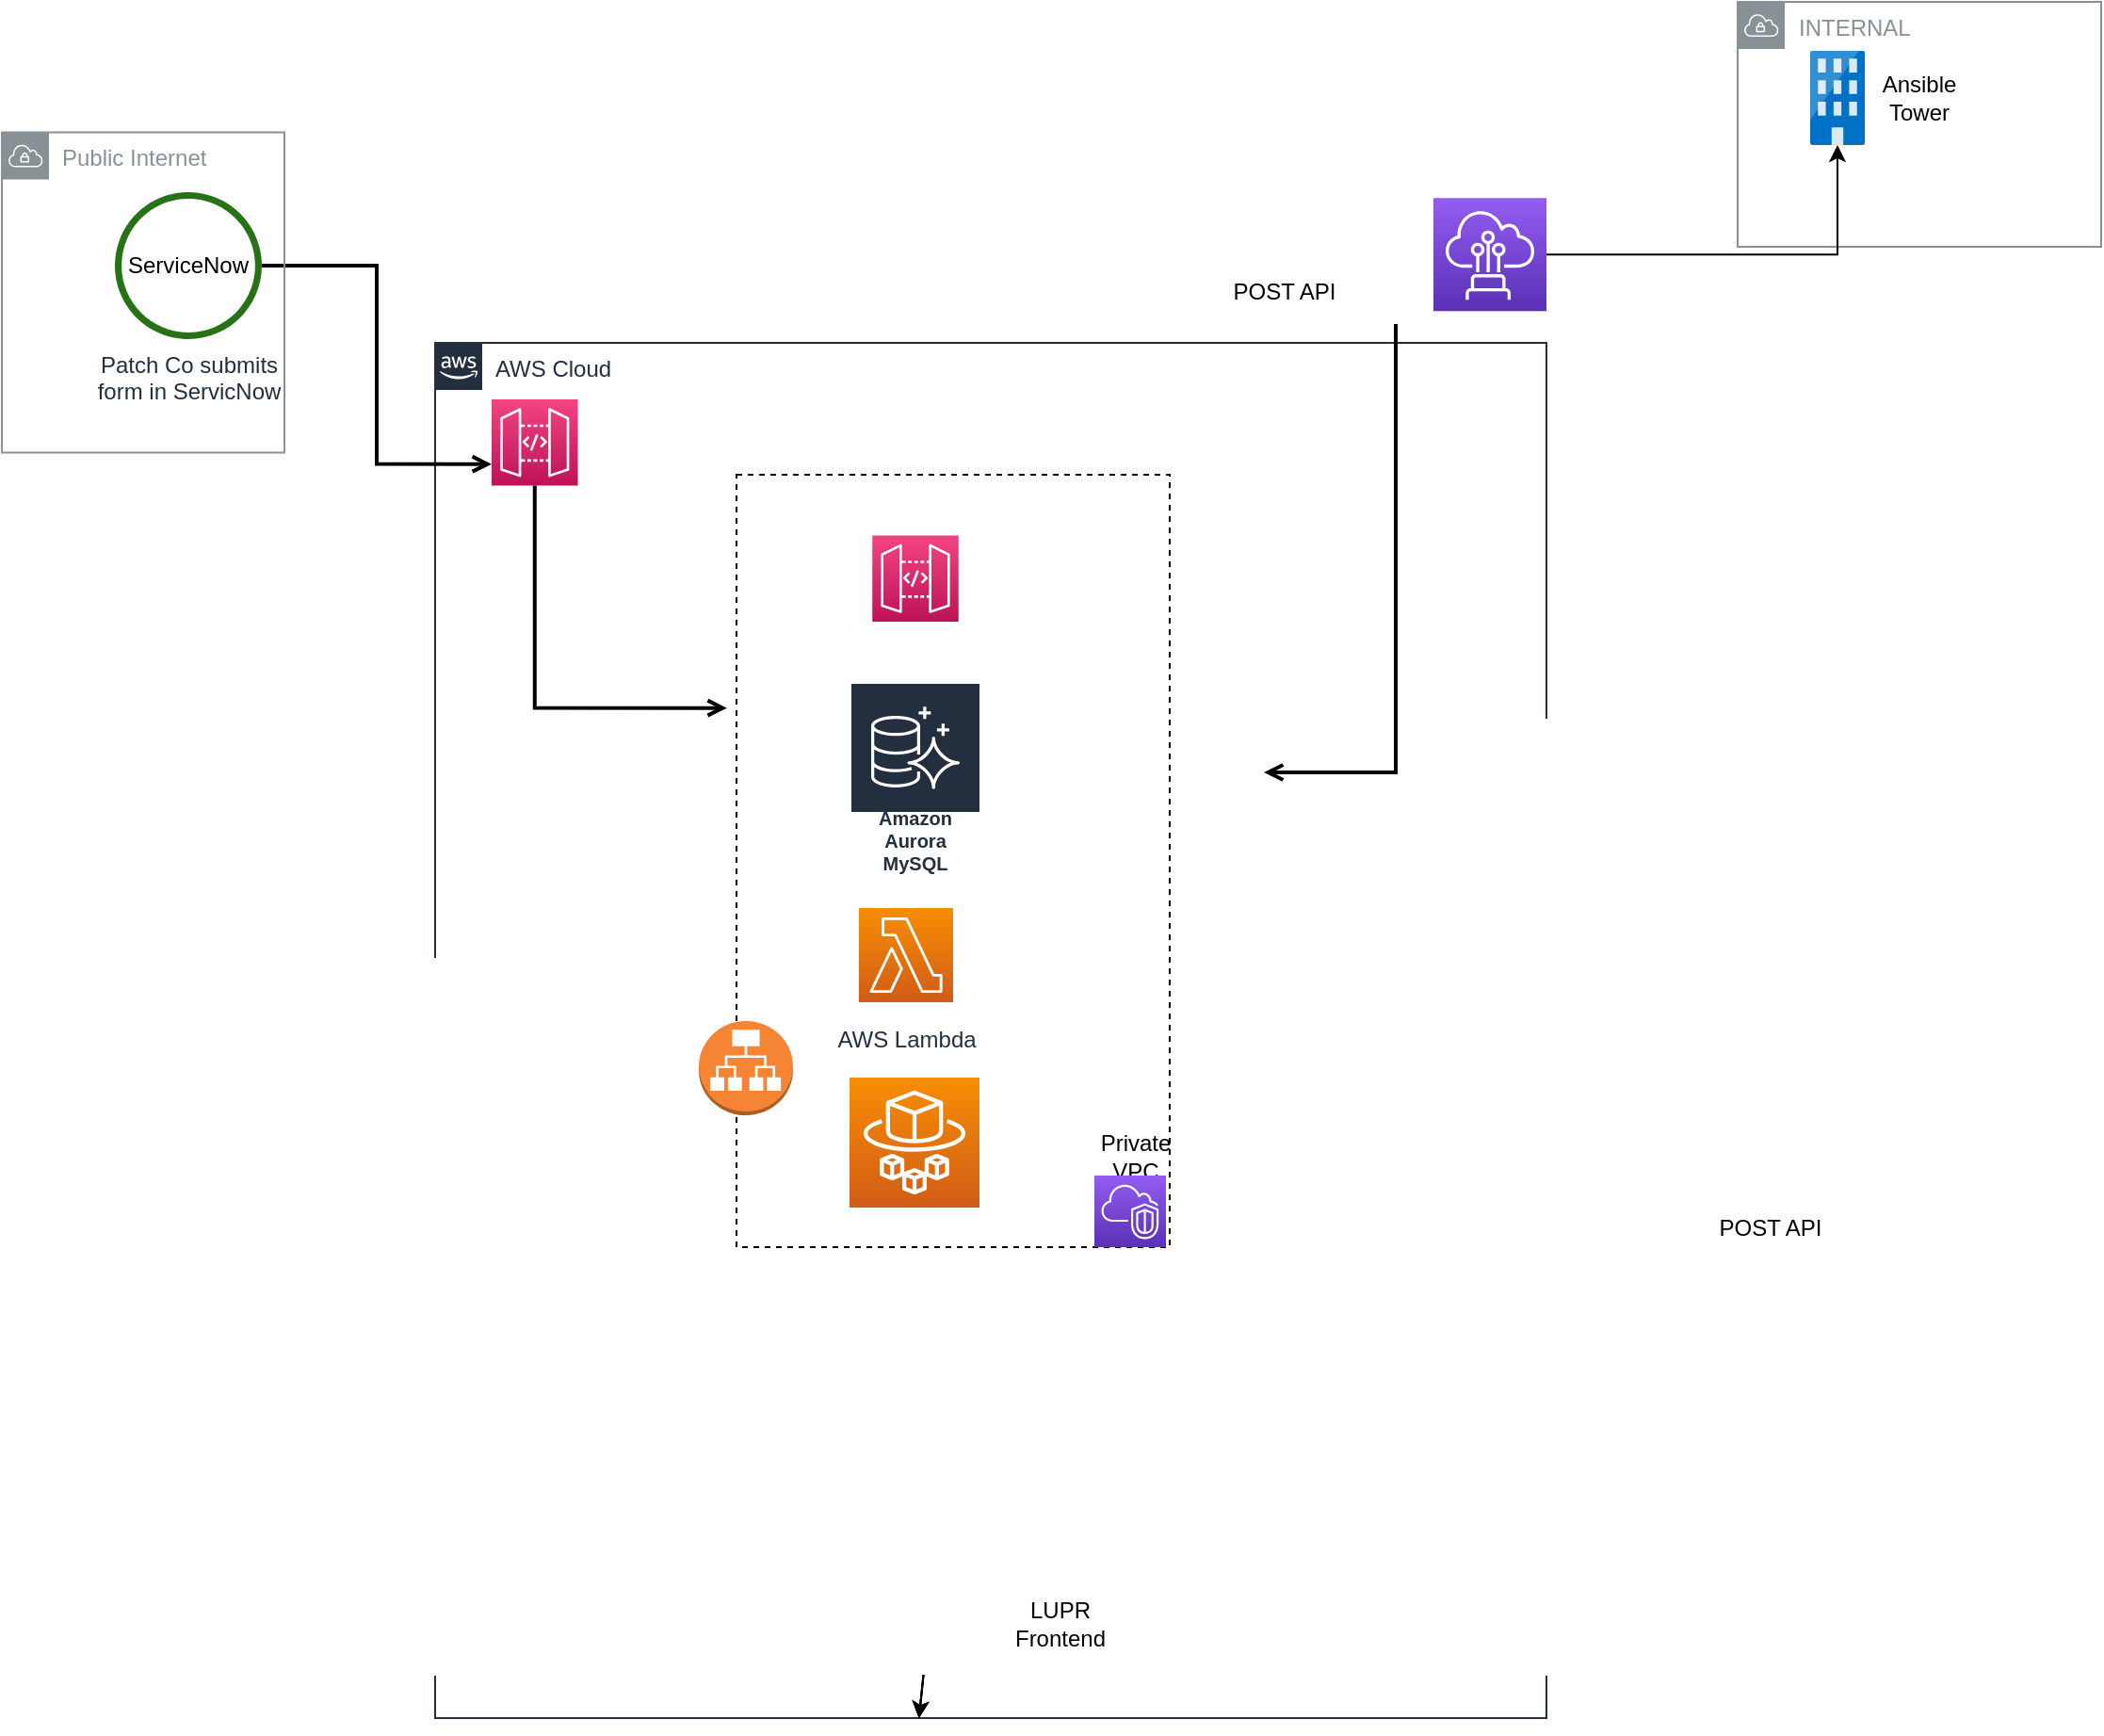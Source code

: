 <mxfile version="14.9.2" type="github"><diagram id="Ht1M8jgEwFfnCIfOTk4-" name="Page-1"><mxGraphModel dx="786" dy="1074" grid="1" gridSize="10" guides="1" tooltips="1" connect="1" arrows="1" fold="1" page="1" pageScale="1" pageWidth="1169" pageHeight="827" math="0" shadow="0"><root><mxCell id="0"/><mxCell id="1" parent="0"/><mxCell id="UEzPUAAOIrF-is8g5C7q-74" value="AWS Cloud" style="points=[[0,0],[0.25,0],[0.5,0],[0.75,0],[1,0],[1,0.25],[1,0.5],[1,0.75],[1,1],[0.75,1],[0.5,1],[0.25,1],[0,1],[0,0.75],[0,0.5],[0,0.25]];outlineConnect=0;gradientColor=none;html=1;whiteSpace=wrap;fontSize=12;fontStyle=0;shape=mxgraph.aws4.group;grIcon=mxgraph.aws4.group_aws_cloud_alt;strokeColor=#232F3E;fillColor=none;verticalAlign=top;align=left;spacingLeft=30;fontColor=#232F3E;dashed=0;labelBackgroundColor=#ffffff;" parent="1" vertex="1"><mxGeometry x="240" y="220" width="590" height="730" as="geometry"/></mxCell><mxCell id="UEzPUAAOIrF-is8g5C7q-107" value="" style="rounded=0;whiteSpace=wrap;html=1;labelBackgroundColor=none;fillColor=none;dashed=1;" parent="1" vertex="1"><mxGeometry x="400" y="290" width="230" height="410" as="geometry"/></mxCell><mxCell id="UEzPUAAOIrF-is8g5C7q-88" value="" style="edgeStyle=orthogonalEdgeStyle;rounded=0;orthogonalLoop=1;jettySize=auto;html=1;endArrow=open;endFill=0;strokeWidth=2;entryX=0;entryY=0.75;entryDx=0;entryDy=0;entryPerimeter=0;" parent="1" source="UEzPUAAOIrF-is8g5C7q-76" target="vuXCPmExk6i5KatMGwg0-1" edge="1"><mxGeometry relative="1" as="geometry"><mxPoint x="220" y="182.1" as="targetPoint"/></mxGeometry></mxCell><mxCell id="UEzPUAAOIrF-is8g5C7q-89" value="" style="edgeStyle=orthogonalEdgeStyle;rounded=0;orthogonalLoop=1;jettySize=auto;html=1;endArrow=open;endFill=0;strokeWidth=2;exitX=0.5;exitY=1;exitDx=0;exitDy=0;exitPerimeter=0;entryX=-0.022;entryY=0.302;entryDx=0;entryDy=0;entryPerimeter=0;" parent="1" target="UEzPUAAOIrF-is8g5C7q-107" edge="1" source="vuXCPmExk6i5KatMGwg0-1"><mxGeometry relative="1" as="geometry"><Array as="points"><mxPoint x="293" y="414"/></Array><mxPoint x="247.5" y="217.925" as="sourcePoint"/><mxPoint x="369" y="414" as="targetPoint"/></mxGeometry></mxCell><mxCell id="UEzPUAAOIrF-is8g5C7q-76" value="Patch Co submits &lt;br&gt;form in ServicNow" style="outlineConnect=0;fontColor=#232F3E;gradientColor=none;fillColor=#277116;strokeColor=none;dashed=0;verticalLabelPosition=bottom;verticalAlign=top;align=center;html=1;fontSize=12;fontStyle=0;aspect=fixed;pointerEvents=1;shape=mxgraph.aws4.object;labelBackgroundColor=#ffffff;" parent="1" vertex="1"><mxGeometry x="70" y="140" width="78" height="78" as="geometry"/></mxCell><mxCell id="nZU-0TRtbKnxjTn6RFCl-5" value="Private VPC&lt;br&gt;" style="text;html=1;strokeColor=none;fillColor=none;align=center;verticalAlign=middle;whiteSpace=wrap;rounded=0;" parent="1" vertex="1"><mxGeometry x="592" y="642" width="40" height="20" as="geometry"/></mxCell><mxCell id="nZU-0TRtbKnxjTn6RFCl-7" value="ServiceNow&lt;br&gt;" style="text;html=1;strokeColor=none;fillColor=none;align=center;verticalAlign=middle;whiteSpace=wrap;rounded=0;" parent="1" vertex="1"><mxGeometry x="89" y="169" width="40" height="20" as="geometry"/></mxCell><mxCell id="nZU-0TRtbKnxjTn6RFCl-13" value="&lt;br&gt;Amazon&lt;br&gt;Aurora MySQL" style="outlineConnect=0;fontColor=#232F3E;gradientColor=none;strokeColor=#ffffff;fillColor=#232F3E;dashed=0;verticalLabelPosition=middle;verticalAlign=bottom;align=center;html=1;whiteSpace=wrap;fontSize=10;fontStyle=1;spacing=3;shape=mxgraph.aws4.productIcon;prIcon=mxgraph.aws4.aurora;" parent="1" vertex="1"><mxGeometry x="460" y="400" width="70" height="106" as="geometry"/></mxCell><mxCell id="nZU-0TRtbKnxjTn6RFCl-27" value="INTERNAL" style="outlineConnect=0;gradientColor=none;html=1;whiteSpace=wrap;fontSize=12;fontStyle=0;shape=mxgraph.aws4.group;grIcon=mxgraph.aws4.group_vpc;strokeColor=#879196;fillColor=none;verticalAlign=top;align=left;spacingLeft=30;fontColor=#879196;dashed=0;" parent="1" vertex="1"><mxGeometry x="931.5" y="39" width="193" height="130" as="geometry"/></mxCell><mxCell id="nZU-0TRtbKnxjTn6RFCl-16" value="" style="points=[[0,0,0],[0.25,0,0],[0.5,0,0],[0.75,0,0],[1,0,0],[0,1,0],[0.25,1,0],[0.5,1,0],[0.75,1,0],[1,1,0],[0,0.25,0],[0,0.5,0],[0,0.75,0],[1,0.25,0],[1,0.5,0],[1,0.75,0]];outlineConnect=0;fontColor=#232F3E;gradientColor=#945DF2;gradientDirection=north;fillColor=#5A30B5;strokeColor=#ffffff;dashed=0;verticalLabelPosition=bottom;verticalAlign=top;align=center;html=1;fontSize=12;fontStyle=0;aspect=fixed;shape=mxgraph.aws4.resourceIcon;resIcon=mxgraph.aws4.vpc;" parent="1" vertex="1"><mxGeometry x="590" y="662" width="38" height="38" as="geometry"/></mxCell><mxCell id="nZU-0TRtbKnxjTn6RFCl-26" value="Ansible Tower" style="text;html=1;strokeColor=none;fillColor=none;align=center;verticalAlign=middle;whiteSpace=wrap;rounded=0;" parent="1" vertex="1"><mxGeometry x="1008" y="80" width="40" height="20" as="geometry"/></mxCell><mxCell id="nZU-0TRtbKnxjTn6RFCl-28" value="Public Internet" style="outlineConnect=0;gradientColor=none;html=1;whiteSpace=wrap;fontSize=12;fontStyle=0;shape=mxgraph.aws4.group;grIcon=mxgraph.aws4.group_vpc;strokeColor=#879196;fillColor=none;verticalAlign=top;align=left;spacingLeft=30;fontColor=#879196;dashed=0;" parent="1" vertex="1"><mxGeometry x="10" y="108.22" width="150" height="170" as="geometry"/></mxCell><mxCell id="nZU-0TRtbKnxjTn6RFCl-36" value="" style="edgeStyle=orthogonalEdgeStyle;rounded=0;orthogonalLoop=1;jettySize=auto;html=1;endArrow=open;endFill=0;strokeWidth=2;" parent="1" edge="1"><mxGeometry relative="1" as="geometry"><Array as="points"><mxPoint x="750" y="448"/></Array><mxPoint x="750" y="209.995" as="sourcePoint"/><mxPoint x="680" y="448" as="targetPoint"/></mxGeometry></mxCell><mxCell id="nZU-0TRtbKnxjTn6RFCl-37" value="POST API" style="text;html=1;strokeColor=none;fillColor=none;align=center;verticalAlign=middle;whiteSpace=wrap;rounded=0;" parent="1" vertex="1"><mxGeometry x="660" y="183.22" width="62" height="20" as="geometry"/></mxCell><mxCell id="nZU-0TRtbKnxjTn6RFCl-45" style="edgeStyle=none;rounded=0;orthogonalLoop=1;jettySize=auto;html=1;" parent="1" target="UEzPUAAOIrF-is8g5C7q-74" edge="1"><mxGeometry relative="1" as="geometry"><mxPoint x="499.269" y="927" as="sourcePoint"/></mxGeometry></mxCell><mxCell id="nZU-0TRtbKnxjTn6RFCl-46" style="edgeStyle=none;rounded=0;orthogonalLoop=1;jettySize=auto;html=1;" parent="1" target="UEzPUAAOIrF-is8g5C7q-74" edge="1"><mxGeometry relative="1" as="geometry"><mxPoint x="499.269" y="927" as="sourcePoint"/></mxGeometry></mxCell><mxCell id="nZU-0TRtbKnxjTn6RFCl-57" style="edgeStyle=none;rounded=0;orthogonalLoop=1;jettySize=auto;html=1;" parent="1" target="UEzPUAAOIrF-is8g5C7q-74" edge="1"><mxGeometry relative="1" as="geometry"><mxPoint x="499.269" y="927" as="sourcePoint"/></mxGeometry></mxCell><mxCell id="nZU-0TRtbKnxjTn6RFCl-40" value="LUPR Frontend&lt;br&gt;" style="text;html=1;strokeColor=none;fillColor=none;align=center;verticalAlign=middle;whiteSpace=wrap;rounded=0;" parent="1" vertex="1"><mxGeometry x="552" y="890" width="40" height="20" as="geometry"/></mxCell><mxCell id="nZU-0TRtbKnxjTn6RFCl-52" style="edgeStyle=none;rounded=0;orthogonalLoop=1;jettySize=auto;html=1;" parent="1" edge="1"><mxGeometry relative="1" as="geometry"><mxPoint x="1000.302" y="730" as="sourcePoint"/><mxPoint x="1000.302" y="730" as="targetPoint"/></mxGeometry></mxCell><mxCell id="nZU-0TRtbKnxjTn6RFCl-50" value="POST API" style="text;html=1;strokeColor=none;fillColor=none;align=center;verticalAlign=middle;whiteSpace=wrap;rounded=0;" parent="1" vertex="1"><mxGeometry x="918" y="680" width="62" height="20" as="geometry"/></mxCell><mxCell id="nZU-0TRtbKnxjTn6RFCl-66" value="AWS Lambda" style="outlineConnect=0;fontColor=#232F3E;gradientColor=#F78E04;gradientDirection=north;fillColor=#D05C17;strokeColor=#ffffff;dashed=0;verticalLabelPosition=bottom;verticalAlign=top;align=center;html=1;fontSize=12;fontStyle=0;aspect=fixed;shape=mxgraph.aws4.resourceIcon;resIcon=mxgraph.aws4.lambda;labelBackgroundColor=#ffffff;spacingTop=6;" parent="1" vertex="1"><mxGeometry x="465" y="520" width="50" height="50" as="geometry"/></mxCell><mxCell id="vuXCPmExk6i5KatMGwg0-1" value="" style="points=[[0,0,0],[0.25,0,0],[0.5,0,0],[0.75,0,0],[1,0,0],[0,1,0],[0.25,1,0],[0.5,1,0],[0.75,1,0],[1,1,0],[0,0.25,0],[0,0.5,0],[0,0.75,0],[1,0.25,0],[1,0.5,0],[1,0.75,0]];outlineConnect=0;fontColor=#232F3E;gradientColor=#F34482;gradientDirection=north;fillColor=#BC1356;strokeColor=#ffffff;dashed=0;verticalLabelPosition=bottom;verticalAlign=top;align=center;html=1;fontSize=12;fontStyle=0;aspect=fixed;shape=mxgraph.aws4.resourceIcon;resIcon=mxgraph.aws4.api_gateway;" vertex="1" parent="1"><mxGeometry x="270" y="250" width="45.78" height="45.78" as="geometry"/></mxCell><mxCell id="vuXCPmExk6i5KatMGwg0-2" value="" style="points=[[0,0,0],[0.25,0,0],[0.5,0,0],[0.75,0,0],[1,0,0],[0,1,0],[0.25,1,0],[0.5,1,0],[0.75,1,0],[1,1,0],[0,0.25,0],[0,0.5,0],[0,0.75,0],[1,0.25,0],[1,0.5,0],[1,0.75,0]];outlineConnect=0;fontColor=#232F3E;gradientColor=#F78E04;gradientDirection=north;fillColor=#D05C17;strokeColor=#ffffff;dashed=0;verticalLabelPosition=bottom;verticalAlign=top;align=center;html=1;fontSize=12;fontStyle=0;aspect=fixed;shape=mxgraph.aws4.resourceIcon;resIcon=mxgraph.aws4.fargate;" vertex="1" parent="1"><mxGeometry x="460" y="610" width="69" height="69" as="geometry"/></mxCell><mxCell id="vuXCPmExk6i5KatMGwg0-3" value="" style="outlineConnect=0;dashed=0;verticalLabelPosition=bottom;verticalAlign=top;align=center;html=1;shape=mxgraph.aws3.application_load_balancer;fillColor=#F58534;gradientColor=none;" vertex="1" parent="1"><mxGeometry x="380" y="580" width="50" height="50" as="geometry"/></mxCell><mxCell id="vuXCPmExk6i5KatMGwg0-4" value="" style="aspect=fixed;html=1;points=[];align=center;image;fontSize=12;image=img/lib/mscae/Exchange_On_premises_Access.svg;" vertex="1" parent="1"><mxGeometry x="970" y="65" width="29.0" height="50" as="geometry"/></mxCell><mxCell id="vuXCPmExk6i5KatMGwg0-8" style="edgeStyle=orthogonalEdgeStyle;rounded=0;orthogonalLoop=1;jettySize=auto;html=1;" edge="1" parent="1" source="vuXCPmExk6i5KatMGwg0-5" target="vuXCPmExk6i5KatMGwg0-4"><mxGeometry relative="1" as="geometry"/></mxCell><mxCell id="vuXCPmExk6i5KatMGwg0-5" value="" style="points=[[0,0,0],[0.25,0,0],[0.5,0,0],[0.75,0,0],[1,0,0],[0,1,0],[0.25,1,0],[0.5,1,0],[0.75,1,0],[1,1,0],[0,0.25,0],[0,0.5,0],[0,0.75,0],[1,0.25,0],[1,0.5,0],[1,0.75,0]];outlineConnect=0;fontColor=#232F3E;gradientColor=#945DF2;gradientDirection=north;fillColor=#5A30B5;strokeColor=#ffffff;dashed=0;verticalLabelPosition=bottom;verticalAlign=top;align=center;html=1;fontSize=12;fontStyle=0;aspect=fixed;shape=mxgraph.aws4.resourceIcon;resIcon=mxgraph.aws4.direct_connect;" vertex="1" parent="1"><mxGeometry x="770" y="143.11" width="60" height="60" as="geometry"/></mxCell><mxCell id="vuXCPmExk6i5KatMGwg0-6" value="" style="points=[[0,0,0],[0.25,0,0],[0.5,0,0],[0.75,0,0],[1,0,0],[0,1,0],[0.25,1,0],[0.5,1,0],[0.75,1,0],[1,1,0],[0,0.25,0],[0,0.5,0],[0,0.75,0],[1,0.25,0],[1,0.5,0],[1,0.75,0]];outlineConnect=0;fontColor=#232F3E;gradientColor=#F34482;gradientDirection=north;fillColor=#BC1356;strokeColor=#ffffff;dashed=0;verticalLabelPosition=bottom;verticalAlign=top;align=center;html=1;fontSize=12;fontStyle=0;aspect=fixed;shape=mxgraph.aws4.resourceIcon;resIcon=mxgraph.aws4.api_gateway;" vertex="1" parent="1"><mxGeometry x="472.11" y="322.22" width="45.78" height="45.78" as="geometry"/></mxCell></root></mxGraphModel></diagram></mxfile>